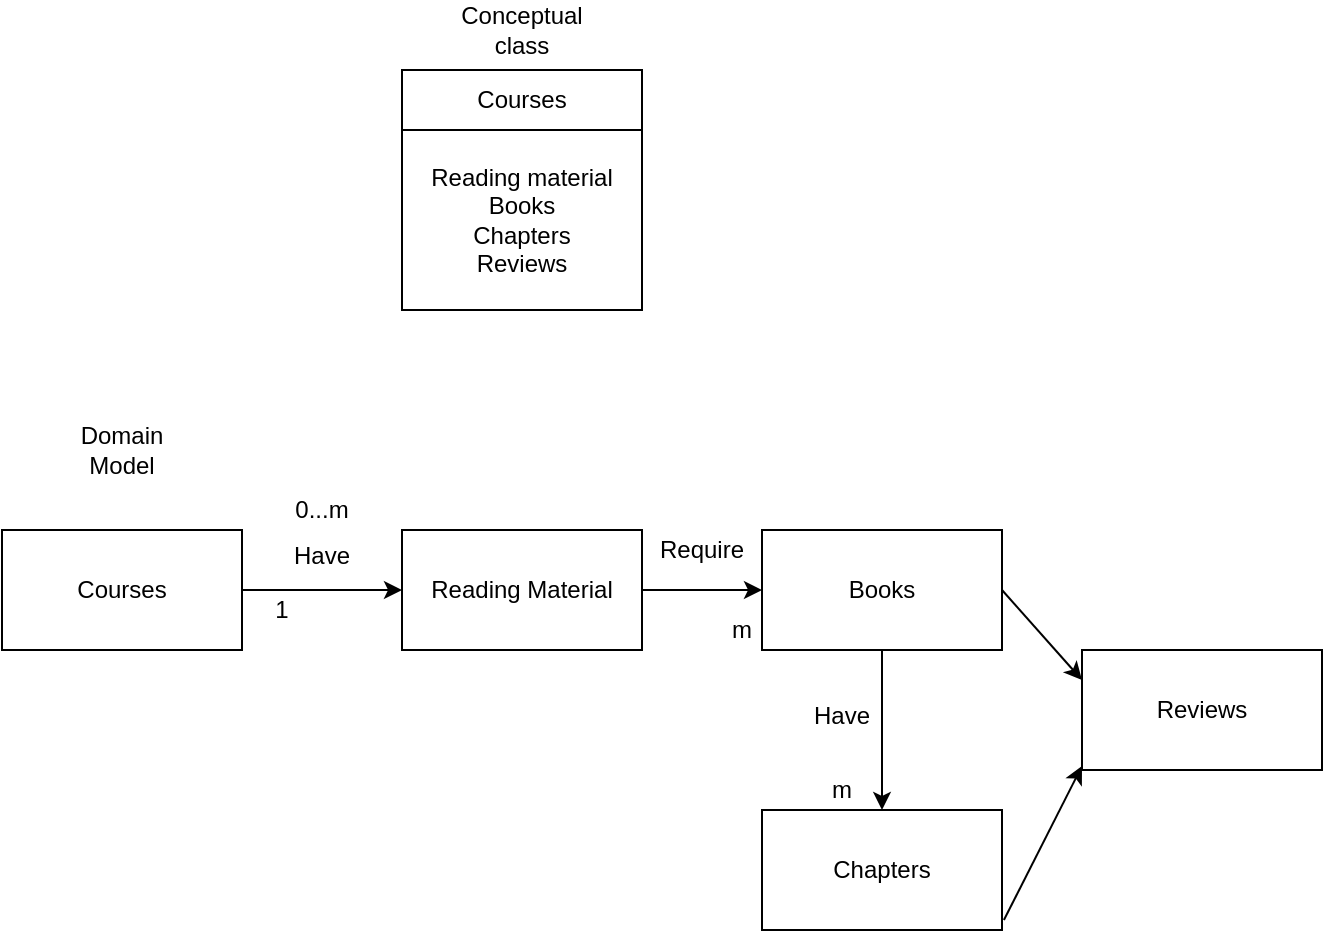 <mxfile version="12.0.2" type="device" pages="1"><diagram id="gfTH7fVWYX3sXTC32d-l" name="Page-1"><mxGraphModel dx="1408" dy="755" grid="1" gridSize="10" guides="1" tooltips="1" connect="1" arrows="1" fold="1" page="1" pageScale="1" pageWidth="827" pageHeight="1169" math="0" shadow="0"><root><mxCell id="0"/><mxCell id="1" parent="0"/><mxCell id="6NhwPkw0I_alD0VLCWi_-1" value="Courses" style="rounded=0;whiteSpace=wrap;html=1;" vertex="1" parent="1"><mxGeometry x="140" y="280" width="120" height="60" as="geometry"/></mxCell><mxCell id="6NhwPkw0I_alD0VLCWi_-9" value="" style="edgeStyle=orthogonalEdgeStyle;rounded=0;orthogonalLoop=1;jettySize=auto;html=1;" edge="1" parent="1" source="6NhwPkw0I_alD0VLCWi_-2" target="6NhwPkw0I_alD0VLCWi_-7"><mxGeometry relative="1" as="geometry"/></mxCell><mxCell id="6NhwPkw0I_alD0VLCWi_-2" value="Reading Material" style="rounded=0;whiteSpace=wrap;html=1;" vertex="1" parent="1"><mxGeometry x="340" y="280" width="120" height="60" as="geometry"/></mxCell><mxCell id="6NhwPkw0I_alD0VLCWi_-4" value="" style="endArrow=classic;html=1;exitX=1;exitY=0.5;exitDx=0;exitDy=0;" edge="1" parent="1" source="6NhwPkw0I_alD0VLCWi_-1"><mxGeometry width="50" height="50" relative="1" as="geometry"><mxPoint x="290" y="360" as="sourcePoint"/><mxPoint x="340" y="310" as="targetPoint"/></mxGeometry></mxCell><mxCell id="6NhwPkw0I_alD0VLCWi_-5" value="&lt;div&gt;Have&lt;/div&gt;&lt;div&gt;&lt;br&gt;&lt;/div&gt;" style="text;html=1;strokeColor=none;fillColor=none;align=center;verticalAlign=middle;whiteSpace=wrap;rounded=0;" vertex="1" parent="1"><mxGeometry x="280" y="290" width="40" height="20" as="geometry"/></mxCell><mxCell id="6NhwPkw0I_alD0VLCWi_-6" value="0...m" style="text;html=1;strokeColor=none;fillColor=none;align=center;verticalAlign=middle;whiteSpace=wrap;rounded=0;" vertex="1" parent="1"><mxGeometry x="280" y="260" width="40" height="20" as="geometry"/></mxCell><mxCell id="6NhwPkw0I_alD0VLCWi_-16" value="" style="edgeStyle=orthogonalEdgeStyle;rounded=0;orthogonalLoop=1;jettySize=auto;html=1;" edge="1" parent="1" source="6NhwPkw0I_alD0VLCWi_-7" target="6NhwPkw0I_alD0VLCWi_-15"><mxGeometry relative="1" as="geometry"/></mxCell><mxCell id="6NhwPkw0I_alD0VLCWi_-7" value="Books" style="rounded=0;whiteSpace=wrap;html=1;" vertex="1" parent="1"><mxGeometry x="520" y="280" width="120" height="60" as="geometry"/></mxCell><mxCell id="6NhwPkw0I_alD0VLCWi_-15" value="Chapters" style="rounded=0;whiteSpace=wrap;html=1;" vertex="1" parent="1"><mxGeometry x="520" y="420" width="120" height="60" as="geometry"/></mxCell><mxCell id="6NhwPkw0I_alD0VLCWi_-14" value="Require" style="text;html=1;strokeColor=none;fillColor=none;align=center;verticalAlign=middle;whiteSpace=wrap;rounded=0;" vertex="1" parent="1"><mxGeometry x="470" y="280" width="40" height="20" as="geometry"/></mxCell><mxCell id="6NhwPkw0I_alD0VLCWi_-17" value="&lt;div&gt;Have&lt;/div&gt;&lt;div&gt;&lt;br&gt;&lt;/div&gt;" style="text;html=1;strokeColor=none;fillColor=none;align=center;verticalAlign=middle;whiteSpace=wrap;rounded=0;" vertex="1" parent="1"><mxGeometry x="540" y="370" width="40" height="20" as="geometry"/></mxCell><mxCell id="6NhwPkw0I_alD0VLCWi_-18" value="m" style="text;html=1;strokeColor=none;fillColor=none;align=center;verticalAlign=middle;whiteSpace=wrap;rounded=0;" vertex="1" parent="1"><mxGeometry x="490" y="320" width="40" height="20" as="geometry"/></mxCell><mxCell id="6NhwPkw0I_alD0VLCWi_-19" value="m" style="text;html=1;strokeColor=none;fillColor=none;align=center;verticalAlign=middle;whiteSpace=wrap;rounded=0;" vertex="1" parent="1"><mxGeometry x="540" y="400" width="40" height="20" as="geometry"/></mxCell><mxCell id="6NhwPkw0I_alD0VLCWi_-21" value="Courses" style="rounded=0;whiteSpace=wrap;html=1;" vertex="1" parent="1"><mxGeometry x="340" y="50" width="120" height="30" as="geometry"/></mxCell><mxCell id="6NhwPkw0I_alD0VLCWi_-22" value="&lt;div&gt;Reading material&lt;/div&gt;&lt;div&gt;Books&lt;/div&gt;&lt;div&gt;Chapters&lt;/div&gt;&lt;div&gt;Reviews&lt;br&gt;&lt;/div&gt;" style="rounded=0;whiteSpace=wrap;html=1;" vertex="1" parent="1"><mxGeometry x="340" y="80" width="120" height="90" as="geometry"/></mxCell><mxCell id="6NhwPkw0I_alD0VLCWi_-23" value="Conceptual class" style="text;html=1;strokeColor=none;fillColor=none;align=center;verticalAlign=middle;whiteSpace=wrap;rounded=0;" vertex="1" parent="1"><mxGeometry x="380" y="20" width="40" height="20" as="geometry"/></mxCell><mxCell id="6NhwPkw0I_alD0VLCWi_-26" value="Domain Model" style="text;html=1;strokeColor=none;fillColor=none;align=center;verticalAlign=middle;whiteSpace=wrap;rounded=0;" vertex="1" parent="1"><mxGeometry x="180" y="230" width="40" height="20" as="geometry"/></mxCell><mxCell id="6NhwPkw0I_alD0VLCWi_-27" value="1" style="text;html=1;strokeColor=none;fillColor=none;align=center;verticalAlign=middle;whiteSpace=wrap;rounded=0;" vertex="1" parent="1"><mxGeometry x="260" y="310" width="40" height="20" as="geometry"/></mxCell><mxCell id="6NhwPkw0I_alD0VLCWi_-28" value="Reviews" style="rounded=0;whiteSpace=wrap;html=1;" vertex="1" parent="1"><mxGeometry x="680" y="340" width="120" height="60" as="geometry"/></mxCell><mxCell id="6NhwPkw0I_alD0VLCWi_-33" value="" style="endArrow=classic;html=1;entryX=0;entryY=0.25;entryDx=0;entryDy=0;exitX=1;exitY=0.5;exitDx=0;exitDy=0;" edge="1" parent="1" source="6NhwPkw0I_alD0VLCWi_-7" target="6NhwPkw0I_alD0VLCWi_-28"><mxGeometry width="50" height="50" relative="1" as="geometry"><mxPoint x="680" y="310" as="sourcePoint"/><mxPoint x="190" y="510" as="targetPoint"/></mxGeometry></mxCell><mxCell id="6NhwPkw0I_alD0VLCWi_-34" value="" style="endArrow=classic;html=1;exitX=1.008;exitY=0.917;exitDx=0;exitDy=0;exitPerimeter=0;entryX=0;entryY=0.967;entryDx=0;entryDy=0;entryPerimeter=0;" edge="1" parent="1" source="6NhwPkw0I_alD0VLCWi_-15" target="6NhwPkw0I_alD0VLCWi_-28"><mxGeometry width="50" height="50" relative="1" as="geometry"><mxPoint x="140" y="550" as="sourcePoint"/><mxPoint x="190" y="500" as="targetPoint"/></mxGeometry></mxCell></root></mxGraphModel></diagram></mxfile>